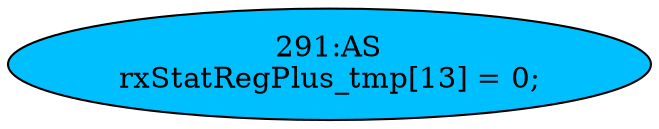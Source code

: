 strict digraph "" {
	node [label="\N"];
	"291:AS"	 [ast="<pyverilog.vparser.ast.Assign object at 0x7fd29a783c50>",
		def_var="['rxStatRegPlus_tmp']",
		fillcolor=deepskyblue,
		label="291:AS
rxStatRegPlus_tmp[13] = 0;",
		statements="[]",
		style=filled,
		typ=Assign,
		use_var="[]"];
}
